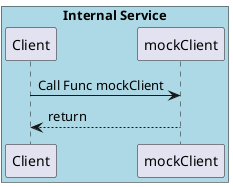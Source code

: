 @startuml Mock service external
box "Internal Service" #LightBlue
Client -> mockClient : Call Func mockClient
Client <-- mockClient : return
end box
@enduml

